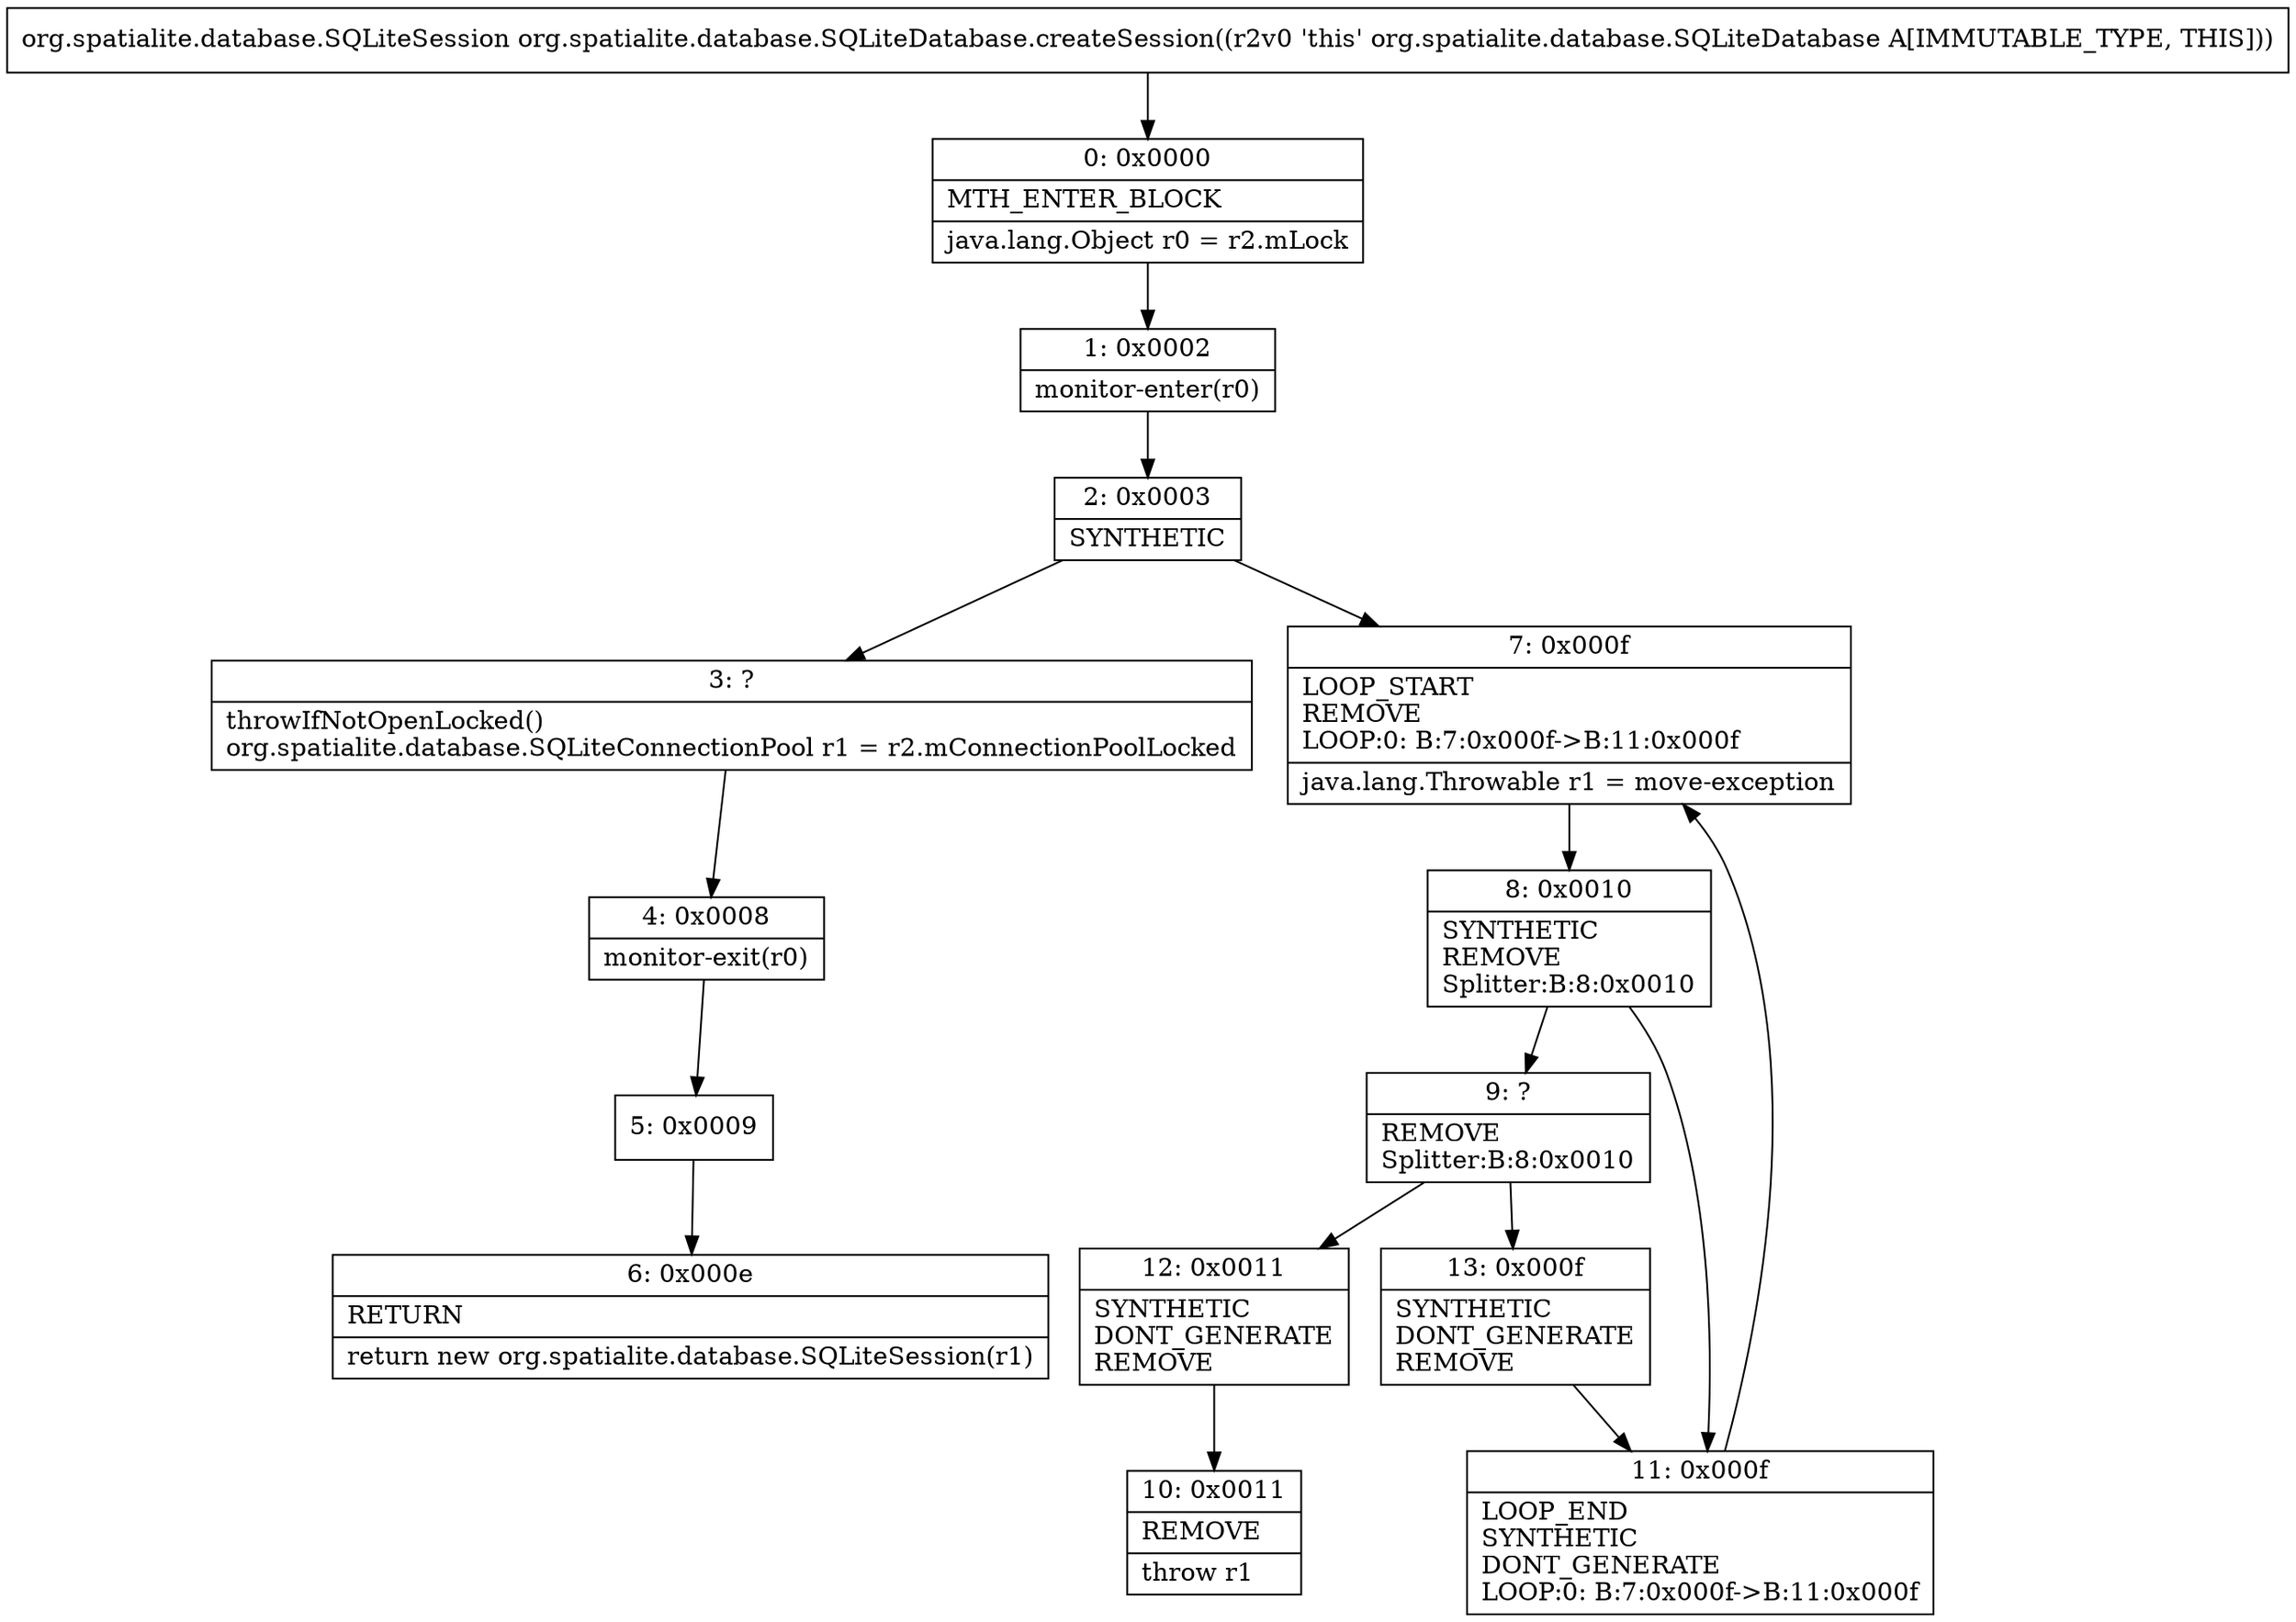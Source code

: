 digraph "CFG fororg.spatialite.database.SQLiteDatabase.createSession()Lorg\/spatialite\/database\/SQLiteSession;" {
Node_0 [shape=record,label="{0\:\ 0x0000|MTH_ENTER_BLOCK\l|java.lang.Object r0 = r2.mLock\l}"];
Node_1 [shape=record,label="{1\:\ 0x0002|monitor\-enter(r0)\l}"];
Node_2 [shape=record,label="{2\:\ 0x0003|SYNTHETIC\l}"];
Node_3 [shape=record,label="{3\:\ ?|throwIfNotOpenLocked()\lorg.spatialite.database.SQLiteConnectionPool r1 = r2.mConnectionPoolLocked\l}"];
Node_4 [shape=record,label="{4\:\ 0x0008|monitor\-exit(r0)\l}"];
Node_5 [shape=record,label="{5\:\ 0x0009}"];
Node_6 [shape=record,label="{6\:\ 0x000e|RETURN\l|return new org.spatialite.database.SQLiteSession(r1)\l}"];
Node_7 [shape=record,label="{7\:\ 0x000f|LOOP_START\lREMOVE\lLOOP:0: B:7:0x000f\-\>B:11:0x000f\l|java.lang.Throwable r1 = move\-exception\l}"];
Node_8 [shape=record,label="{8\:\ 0x0010|SYNTHETIC\lREMOVE\lSplitter:B:8:0x0010\l}"];
Node_9 [shape=record,label="{9\:\ ?|REMOVE\lSplitter:B:8:0x0010\l}"];
Node_10 [shape=record,label="{10\:\ 0x0011|REMOVE\l|throw r1\l}"];
Node_11 [shape=record,label="{11\:\ 0x000f|LOOP_END\lSYNTHETIC\lDONT_GENERATE\lLOOP:0: B:7:0x000f\-\>B:11:0x000f\l}"];
Node_12 [shape=record,label="{12\:\ 0x0011|SYNTHETIC\lDONT_GENERATE\lREMOVE\l}"];
Node_13 [shape=record,label="{13\:\ 0x000f|SYNTHETIC\lDONT_GENERATE\lREMOVE\l}"];
MethodNode[shape=record,label="{org.spatialite.database.SQLiteSession org.spatialite.database.SQLiteDatabase.createSession((r2v0 'this' org.spatialite.database.SQLiteDatabase A[IMMUTABLE_TYPE, THIS])) }"];
MethodNode -> Node_0;
Node_0 -> Node_1;
Node_1 -> Node_2;
Node_2 -> Node_3;
Node_2 -> Node_7;
Node_3 -> Node_4;
Node_4 -> Node_5;
Node_5 -> Node_6;
Node_7 -> Node_8;
Node_8 -> Node_9;
Node_8 -> Node_11;
Node_9 -> Node_12;
Node_9 -> Node_13;
Node_11 -> Node_7;
Node_12 -> Node_10;
Node_13 -> Node_11;
}

